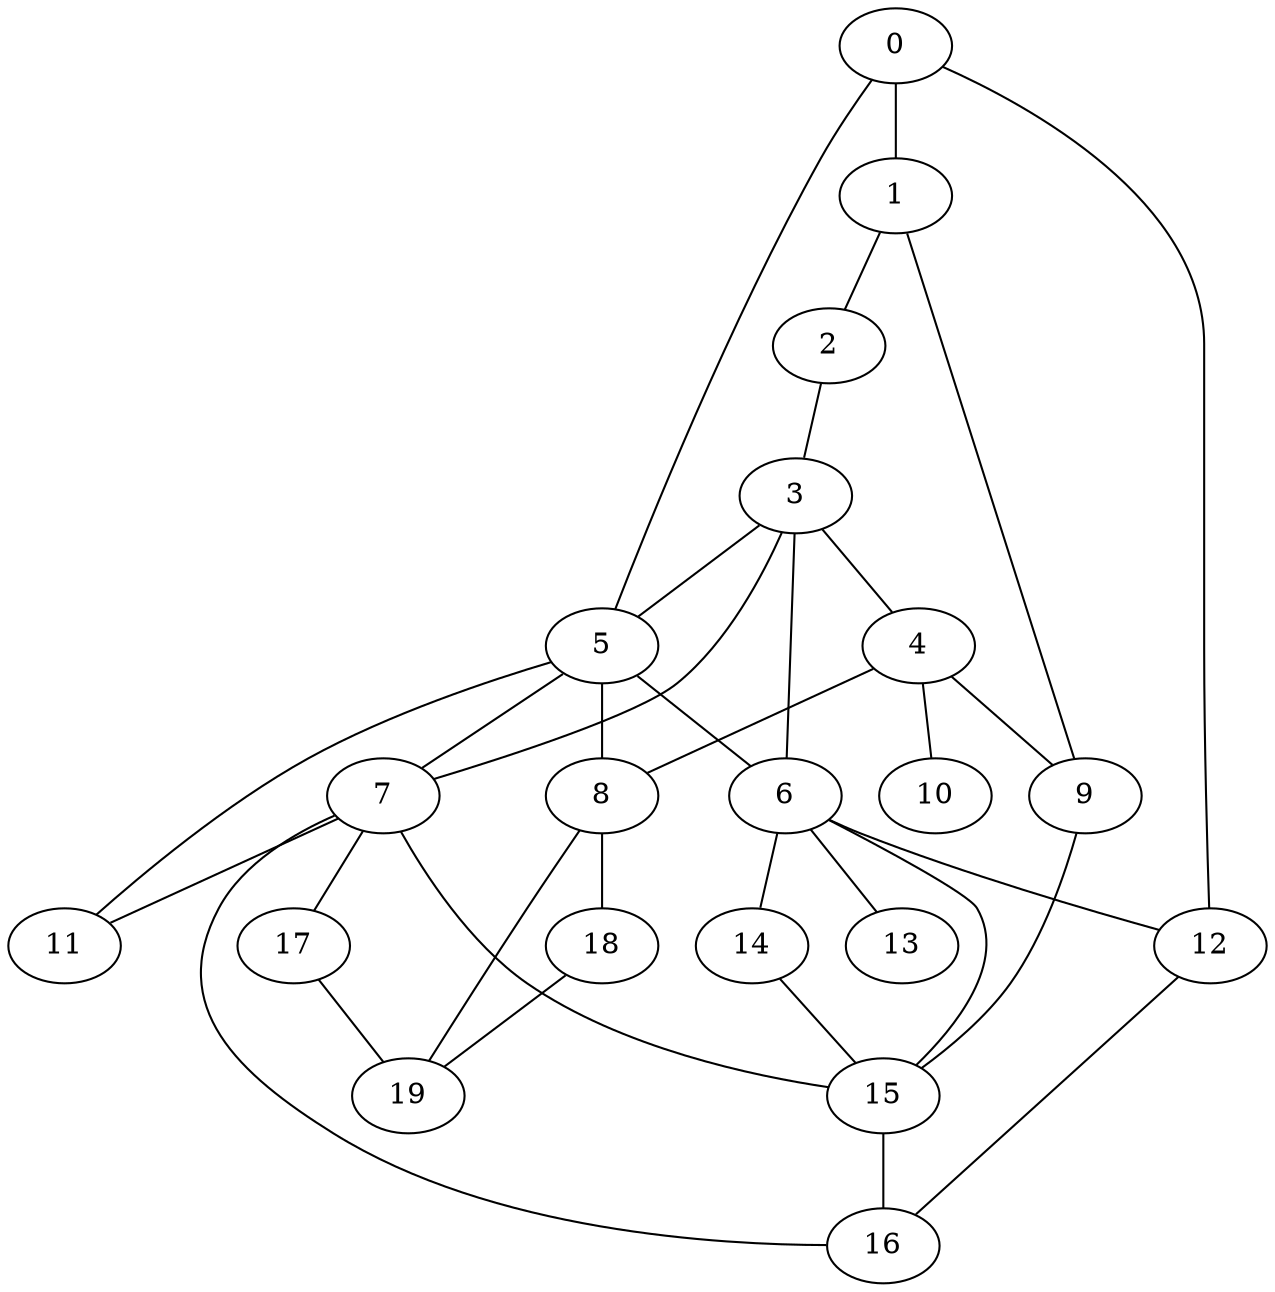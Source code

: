 graph graphname {0--1
0--5
0--12
1--2
1--9
2--3
3--4
3--5
3--6
3--7
4--8
4--9
4--10
5--6
5--7
5--8
5--11
6--12
6--13
6--14
6--15
7--11
7--15
7--16
7--17
8--18
8--19
9--15
12--16
14--15
15--16
17--19
18--19
}